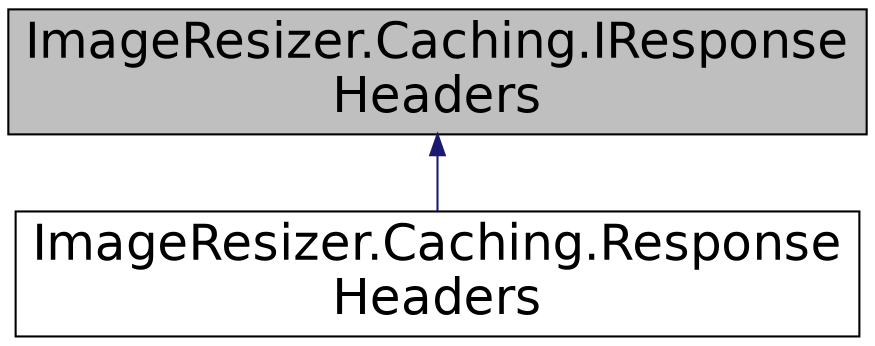 digraph "ImageResizer.Caching.IResponseHeaders"
{
  edge [fontname="Helvetica",fontsize="24",labelfontname="Helvetica",labelfontsize="24"];
  node [fontname="Helvetica",fontsize="24",shape=record];
  Node1 [label="ImageResizer.Caching.IResponse\lHeaders",height=0.2,width=0.4,color="black", fillcolor="grey75", style="filled" fontcolor="black"];
  Node1 -> Node2 [dir="back",color="midnightblue",fontsize="24",style="solid",fontname="Helvetica"];
  Node2 [label="ImageResizer.Caching.Response\lHeaders",height=0.2,width=0.4,color="black", fillcolor="white", style="filled",URL="$class_image_resizer_1_1_caching_1_1_response_headers.html"];
}
